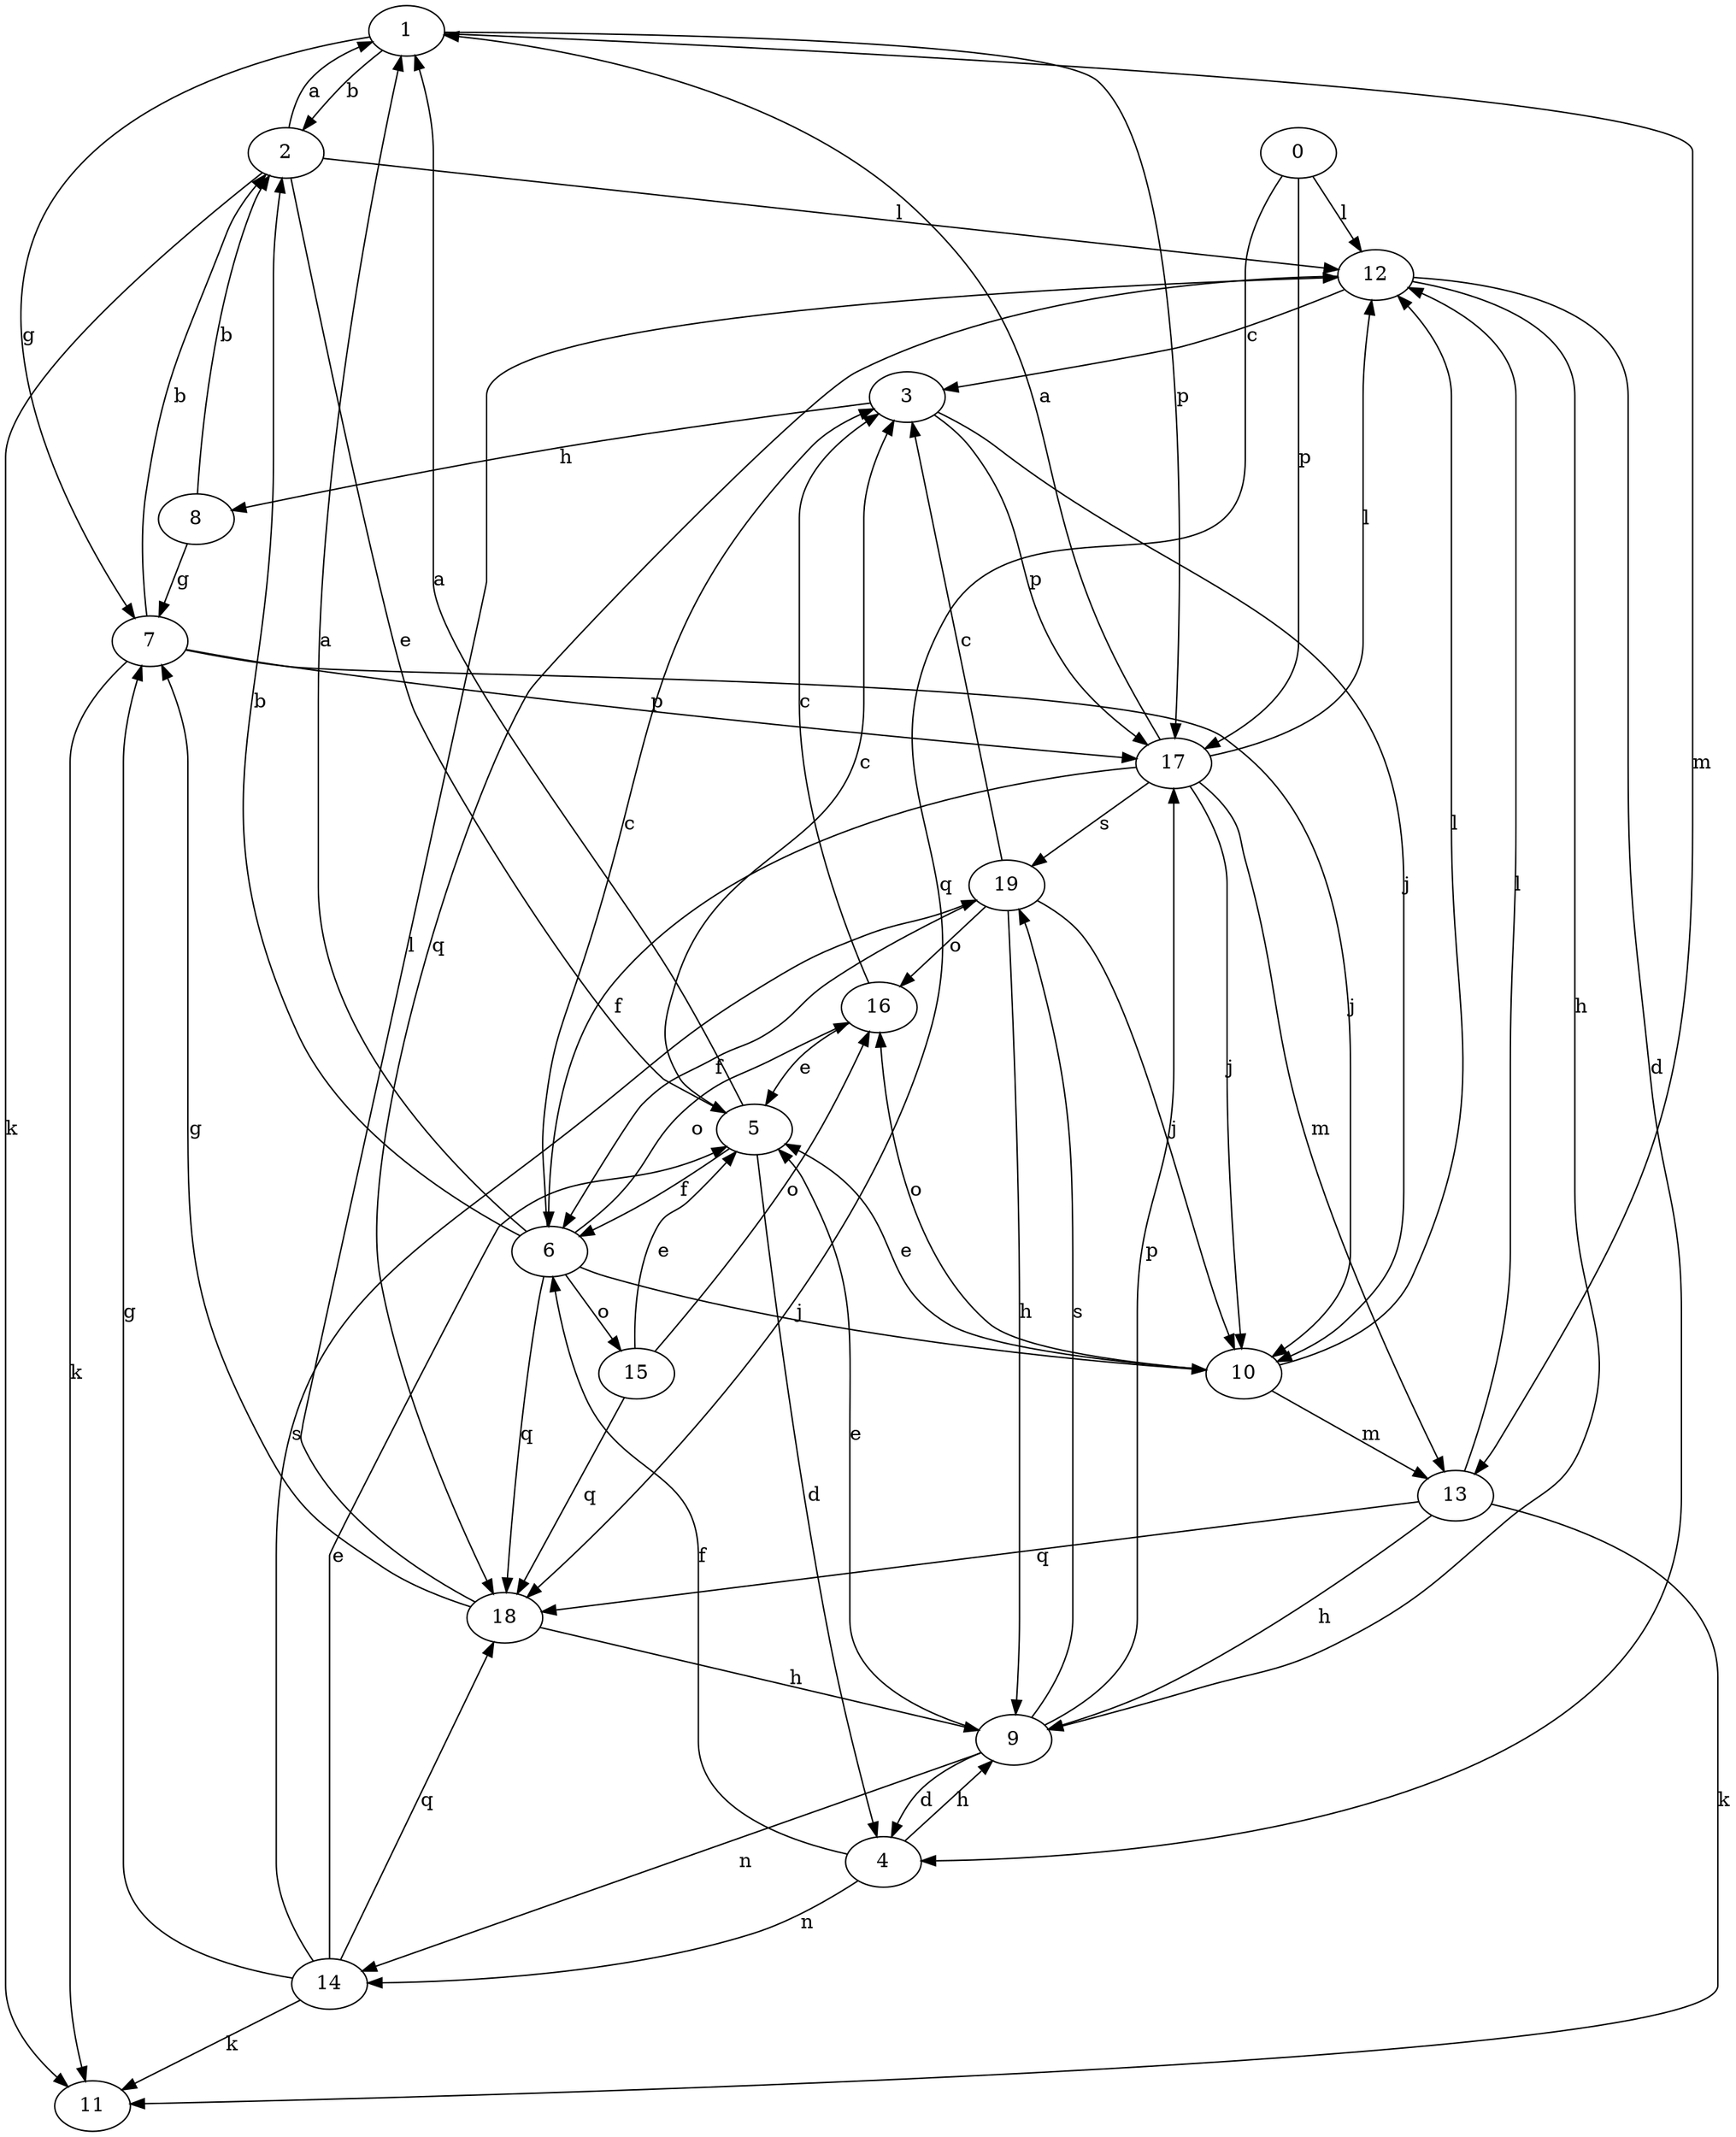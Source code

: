 strict digraph  {
1;
2;
3;
4;
5;
6;
7;
8;
9;
10;
11;
12;
0;
13;
14;
15;
16;
17;
18;
19;
1 -> 2  [label=b];
1 -> 7  [label=g];
1 -> 13  [label=m];
1 -> 17  [label=p];
2 -> 1  [label=a];
2 -> 5  [label=e];
2 -> 11  [label=k];
2 -> 12  [label=l];
3 -> 8  [label=h];
3 -> 10  [label=j];
3 -> 17  [label=p];
4 -> 6  [label=f];
4 -> 9  [label=h];
4 -> 14  [label=n];
5 -> 1  [label=a];
5 -> 3  [label=c];
5 -> 4  [label=d];
5 -> 6  [label=f];
6 -> 1  [label=a];
6 -> 2  [label=b];
6 -> 3  [label=c];
6 -> 10  [label=j];
6 -> 15  [label=o];
6 -> 16  [label=o];
6 -> 18  [label=q];
7 -> 2  [label=b];
7 -> 10  [label=j];
7 -> 11  [label=k];
7 -> 17  [label=p];
8 -> 2  [label=b];
8 -> 7  [label=g];
9 -> 4  [label=d];
9 -> 5  [label=e];
9 -> 14  [label=n];
9 -> 17  [label=p];
9 -> 19  [label=s];
10 -> 5  [label=e];
10 -> 12  [label=l];
10 -> 13  [label=m];
10 -> 16  [label=o];
12 -> 3  [label=c];
12 -> 4  [label=d];
12 -> 9  [label=h];
12 -> 18  [label=q];
0 -> 12  [label=l];
0 -> 17  [label=p];
0 -> 18  [label=q];
13 -> 9  [label=h];
13 -> 11  [label=k];
13 -> 12  [label=l];
13 -> 18  [label=q];
14 -> 5  [label=e];
14 -> 7  [label=g];
14 -> 11  [label=k];
14 -> 18  [label=q];
14 -> 19  [label=s];
15 -> 5  [label=e];
15 -> 16  [label=o];
15 -> 18  [label=q];
16 -> 3  [label=c];
16 -> 5  [label=e];
17 -> 1  [label=a];
17 -> 6  [label=f];
17 -> 10  [label=j];
17 -> 12  [label=l];
17 -> 13  [label=m];
17 -> 19  [label=s];
18 -> 7  [label=g];
18 -> 9  [label=h];
18 -> 12  [label=l];
19 -> 3  [label=c];
19 -> 6  [label=f];
19 -> 9  [label=h];
19 -> 10  [label=j];
19 -> 16  [label=o];
}
